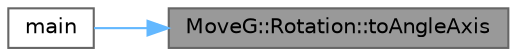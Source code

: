 digraph "MoveG::Rotation::toAngleAxis"
{
 // INTERACTIVE_SVG=YES
 // LATEX_PDF_SIZE
  bgcolor="transparent";
  edge [fontname=Helvetica,fontsize=10,labelfontname=Helvetica,labelfontsize=10];
  node [fontname=Helvetica,fontsize=10,shape=box,height=0.2,width=0.4];
  rankdir="RL";
  Node1 [id="Node000001",label="MoveG::Rotation::toAngleAxis",height=0.2,width=0.4,color="gray40", fillcolor="grey60", style="filled", fontcolor="black",tooltip="Converts the rotation to an axis-angle representation."];
  Node1 -> Node2 [id="edge1_Node000001_Node000002",dir="back",color="steelblue1",style="solid",tooltip=" "];
  Node2 [id="Node000002",label="main",height=0.2,width=0.4,color="grey40", fillcolor="white", style="filled",URL="$rotation__example_8cpp.html#ae66f6b31b5ad750f1fe042a706a4e3d4",tooltip=" "];
}
